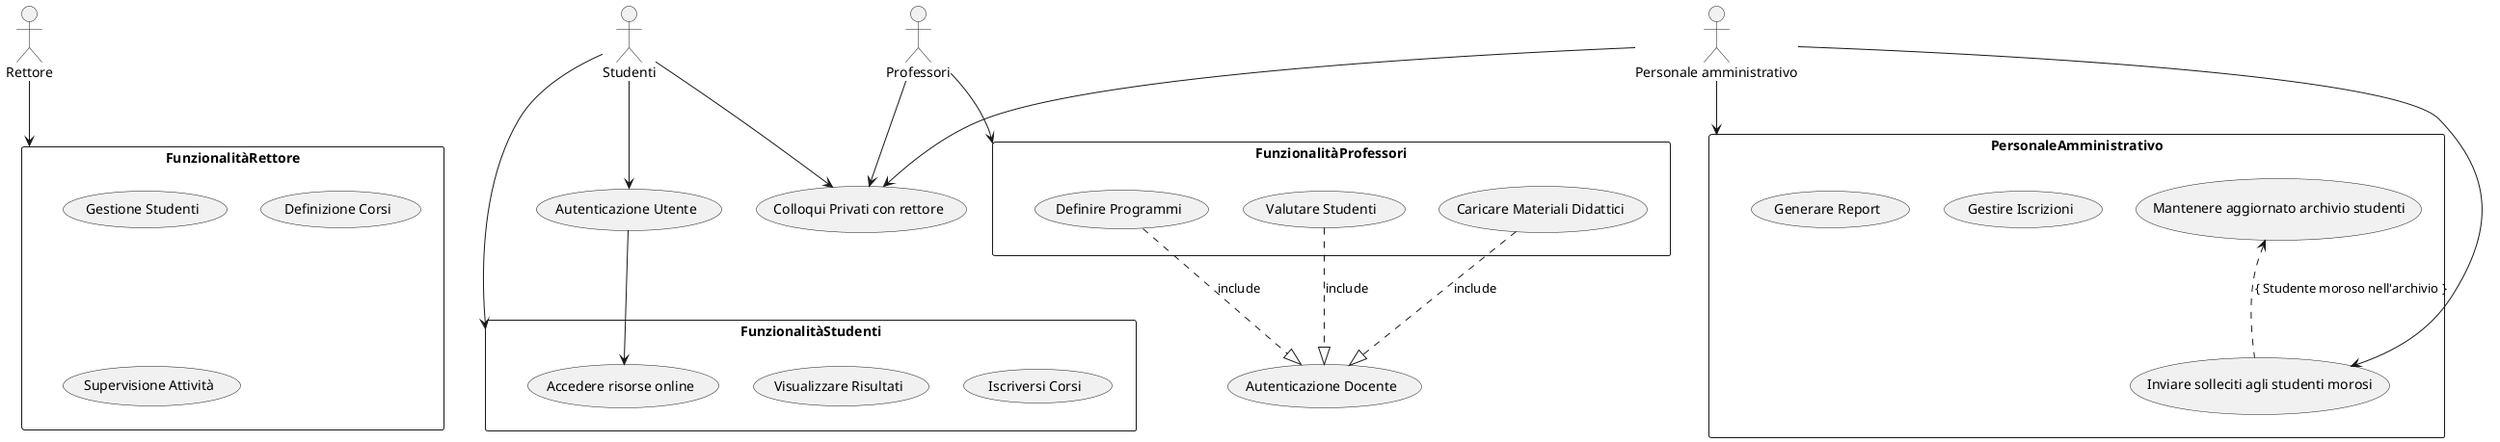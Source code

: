 @startuml
:Rettore: as a1
:Studenti: as a2
:Professori: as a3
:Personale amministrativo: as a4

Rectangle FunzionalitàRettore as r1{
    (Gestione Studenti) as fr1
    (Definizione Corsi) as fr2
    (Supervisione Attività) as fr3
}

(Colloqui Privati con rettore) as fr4

Rectangle FunzionalitàStudenti as r2{
    (Iscriversi Corsi) as fs1
    (Visualizzare Risultati) as fs2
    (Accedere risorse online) as fs3
}

(Autenticazione Utente) as fs4

Rectangle FunzionalitàProfessori as r3{
    (Definire Programmi) as fp1
    (Valutare Studenti) as fp2
    (Caricare Materiali Didattici) as fp3
}

(Autenticazione Docente) as fp4

Rectangle PersonaleAmministrativo as r4{
    (Gestire Iscrizioni) as fa1
    (Generare Report) as fa2
    (Mantenere aggiornato archivio studenti) as fa3
    (Inviare solleciti agli studenti morosi) as fas1
}

a1 --> r1

a2 --> fr4
a3 --> fr4
a4 --> fr4

a2 --> r2
a2 --> fs4
fs4 --> fs3

fp1 ..|> fp4 : include
fp2 ..|> fp4 : include
fp3 ..|> fp4 : include

a3 --> r3

a4 --> r4
a4 --> fas1

fas1 .u.> fa3 : { Studente moroso nell'archivio }
@enduml
